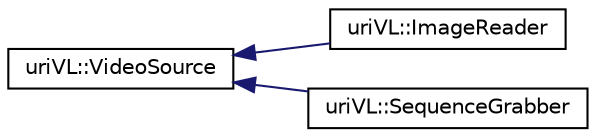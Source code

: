 digraph "Graphical Class Hierarchy"
{
  edge [fontname="Helvetica",fontsize="10",labelfontname="Helvetica",labelfontsize="10"];
  node [fontname="Helvetica",fontsize="10",shape=record];
  rankdir="LR";
  Node1 [label="uriVL::VideoSource",height=0.2,width=0.4,color="black", fillcolor="white", style="filled",URL="$classuriVL_1_1VideoSource.html",tooltip="VideoSource pure virtual parent class. "];
  Node1 -> Node2 [dir="back",color="midnightblue",fontsize="10",style="solid",fontname="Helvetica"];
  Node2 [label="uriVL::ImageReader",height=0.2,width=0.4,color="black", fillcolor="white", style="filled",URL="$classuriVL_1_1ImageReader.html",tooltip="ImageReader objects read a raster image from an image file specified either by its file path or FSSpe..."];
  Node1 -> Node3 [dir="back",color="midnightblue",fontsize="10",style="solid",fontname="Helvetica"];
  Node3 [label="uriVL::SequenceGrabber",height=0.2,width=0.4,color="black", fillcolor="white", style="filled",URL="$classuriVL_1_1SequenceGrabber.html",tooltip="Class that handles the reading of video data from a live video source. "];
}

